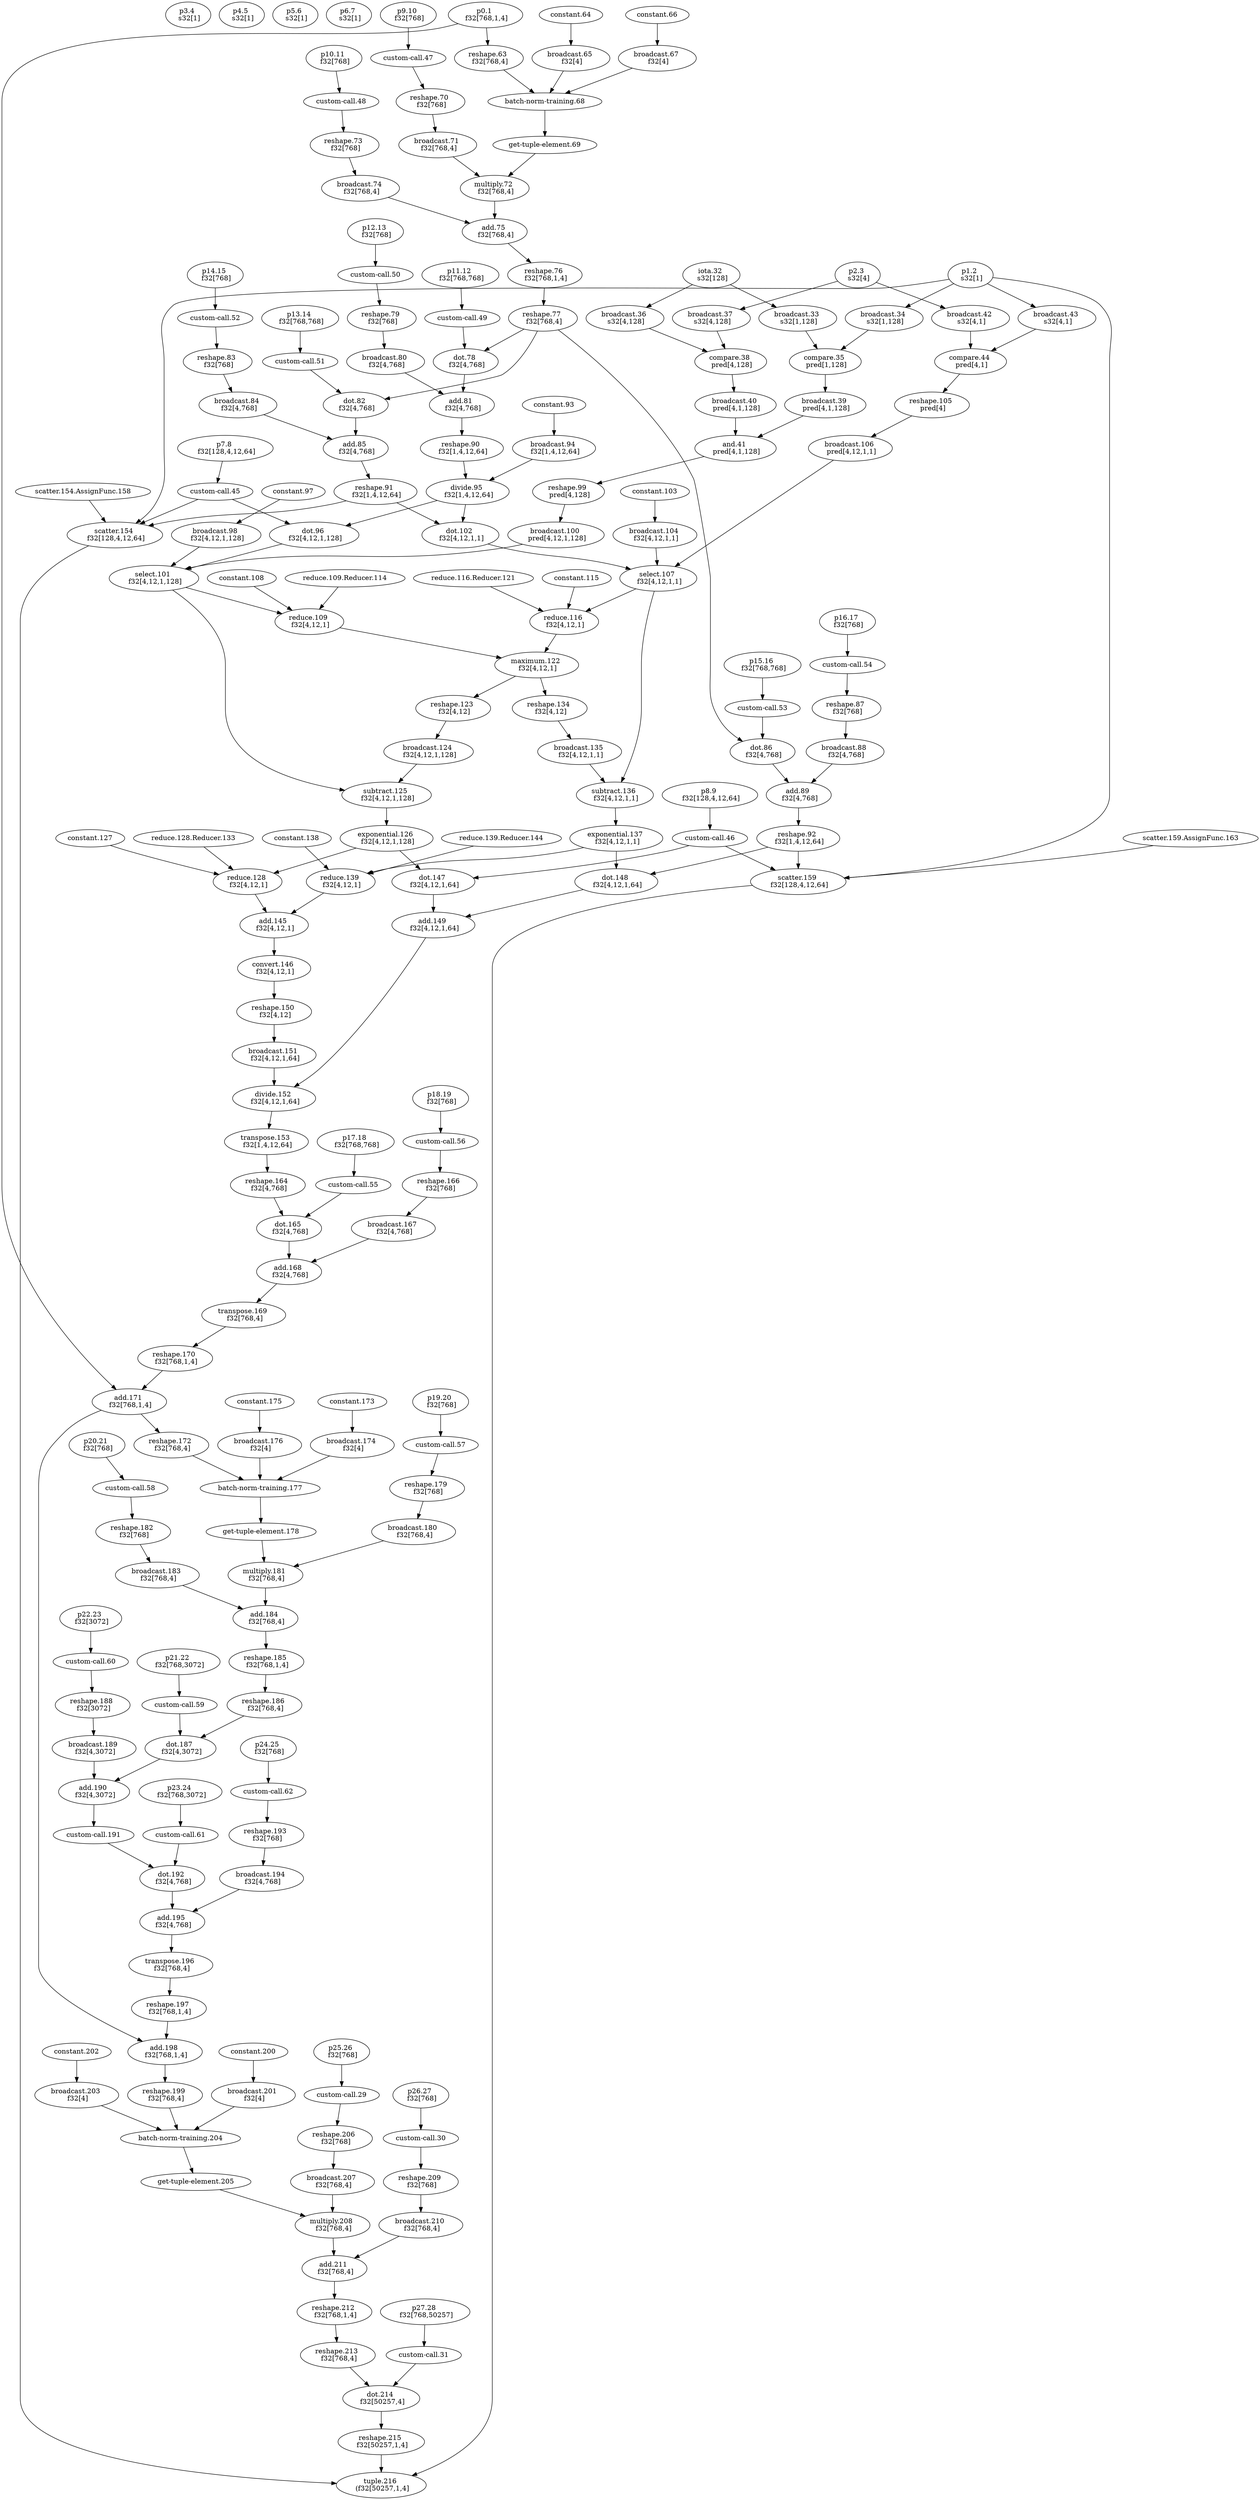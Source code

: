 digraph HloModule { 
	"p3.4" [label="p3.4 \n s32[1]"];
	"p4.5" [label="p4.5 \n s32[1]"];
	"p5.6" [label="p5.6 \n s32[1]"];
	"p6.7" [label="p6.7 \n s32[1]"];
	"p27.28" [label="p27.28 \n f32[768,50257]"];
	"iota.32" [label="iota.32 \n s32[128]"];
	"broadcast.33" [label="broadcast.33 \n s32[1,128]"];
	"p1.2" [label="p1.2 \n s32[1]"];
	"broadcast.34" [label="broadcast.34 \n s32[1,128]"];
	"compare.35" [label="compare.35 \n pred[1,128]"];
	"broadcast.39" [label="broadcast.39 \n pred[4,1,128]"];
	"broadcast.36" [label="broadcast.36 \n s32[4,128]"];
	"p2.3" [label="p2.3 \n s32[4]"];
	"broadcast.37" [label="broadcast.37 \n s32[4,128]"];
	"compare.38" [label="compare.38 \n pred[4,128]"];
	"broadcast.40" [label="broadcast.40 \n pred[4,1,128]"];
	"and.41" [label="and.41 \n pred[4,1,128]"];
	"reshape.99" [label="reshape.99 \n pred[4,128]"];
	"broadcast.100" [label="broadcast.100 \n pred[4,12,1,128]"];
	"p0.1" [label="p0.1 \n f32[768,1,4]"];
	"reshape.63" [label="reshape.63 \n f32[768,4]"];
	"broadcast.65" [label="broadcast.65 \n f32[4]"];
	"broadcast.67" [label="broadcast.67 \n f32[4]"];
	"p9.10" [label="p9.10 \n f32[768]"];
	"reshape.70" [label="reshape.70 \n f32[768]"];
	"broadcast.71" [label="broadcast.71 \n f32[768,4]"];
	"multiply.72" [label="multiply.72 \n f32[768,4]"];
	"p10.11" [label="p10.11 \n f32[768]"];
	"reshape.73" [label="reshape.73 \n f32[768]"];
	"broadcast.74" [label="broadcast.74 \n f32[768,4]"];
	"add.75" [label="add.75 \n f32[768,4]"];
	"reshape.76" [label="reshape.76 \n f32[768,1,4]"];
	"reshape.77" [label="reshape.77 \n f32[768,4]"];
	"p11.12" [label="p11.12 \n f32[768,768]"];
	"dot.78" [label="dot.78 \n f32[4,768]"];
	"p12.13" [label="p12.13 \n f32[768]"];
	"reshape.79" [label="reshape.79 \n f32[768]"];
	"broadcast.80" [label="broadcast.80 \n f32[4,768]"];
	"add.81" [label="add.81 \n f32[4,768]"];
	"reshape.90" [label="reshape.90 \n f32[1,4,12,64]"];
	"broadcast.94" [label="broadcast.94 \n f32[1,4,12,64]"];
	"divide.95" [label="divide.95 \n f32[1,4,12,64]"];
	"p7.8" [label="p7.8 \n f32[128,4,12,64]"];
	"dot.96" [label="dot.96 \n f32[4,12,1,128]"];
	"broadcast.98" [label="broadcast.98 \n f32[4,12,1,128]"];
	"select.101" [label="select.101 \n f32[4,12,1,128]"];
	"reduce.109" [label="reduce.109 \n f32[4,12,1]"];
	"broadcast.43" [label="broadcast.43 \n s32[4,1]"];
	"broadcast.42" [label="broadcast.42 \n s32[4,1]"];
	"compare.44" [label="compare.44 \n pred[4,1]"];
	"reshape.105" [label="reshape.105 \n pred[4]"];
	"broadcast.106" [label="broadcast.106 \n pred[4,12,1,1]"];
	"p13.14" [label="p13.14 \n f32[768,768]"];
	"dot.82" [label="dot.82 \n f32[4,768]"];
	"p14.15" [label="p14.15 \n f32[768]"];
	"reshape.83" [label="reshape.83 \n f32[768]"];
	"broadcast.84" [label="broadcast.84 \n f32[4,768]"];
	"add.85" [label="add.85 \n f32[4,768]"];
	"reshape.91" [label="reshape.91 \n f32[1,4,12,64]"];
	"dot.102" [label="dot.102 \n f32[4,12,1,1]"];
	"broadcast.104" [label="broadcast.104 \n f32[4,12,1,1]"];
	"select.107" [label="select.107 \n f32[4,12,1,1]"];
	"reduce.116" [label="reduce.116 \n f32[4,12,1]"];
	"maximum.122" [label="maximum.122 \n f32[4,12,1]"];
	"reshape.123" [label="reshape.123 \n f32[4,12]"];
	"broadcast.124" [label="broadcast.124 \n f32[4,12,1,128]"];
	"subtract.125" [label="subtract.125 \n f32[4,12,1,128]"];
	"exponential.126" [label="exponential.126 \n f32[4,12,1,128]"];
	"p8.9" [label="p8.9 \n f32[128,4,12,64]"];
	"dot.147" [label="dot.147 \n f32[4,12,1,64]"];
	"reshape.134" [label="reshape.134 \n f32[4,12]"];
	"broadcast.135" [label="broadcast.135 \n f32[4,12,1,1]"];
	"subtract.136" [label="subtract.136 \n f32[4,12,1,1]"];
	"exponential.137" [label="exponential.137 \n f32[4,12,1,1]"];
	"p15.16" [label="p15.16 \n f32[768,768]"];
	"dot.86" [label="dot.86 \n f32[4,768]"];
	"p16.17" [label="p16.17 \n f32[768]"];
	"reshape.87" [label="reshape.87 \n f32[768]"];
	"broadcast.88" [label="broadcast.88 \n f32[4,768]"];
	"add.89" [label="add.89 \n f32[4,768]"];
	"reshape.92" [label="reshape.92 \n f32[1,4,12,64]"];
	"dot.148" [label="dot.148 \n f32[4,12,1,64]"];
	"add.149" [label="add.149 \n f32[4,12,1,64]"];
	"reduce.128" [label="reduce.128 \n f32[4,12,1]"];
	"reduce.139" [label="reduce.139 \n f32[4,12,1]"];
	"add.145" [label="add.145 \n f32[4,12,1]"];
	"convert.146" [label="convert.146 \n f32[4,12,1]"];
	"reshape.150" [label="reshape.150 \n f32[4,12]"];
	"broadcast.151" [label="broadcast.151 \n f32[4,12,1,64]"];
	"divide.152" [label="divide.152 \n f32[4,12,1,64]"];
	"transpose.153" [label="transpose.153 \n f32[1,4,12,64]"];
	"reshape.164" [label="reshape.164 \n f32[4,768]"];
	"p17.18" [label="p17.18 \n f32[768,768]"];
	"dot.165" [label="dot.165 \n f32[4,768]"];
	"p18.19" [label="p18.19 \n f32[768]"];
	"reshape.166" [label="reshape.166 \n f32[768]"];
	"broadcast.167" [label="broadcast.167 \n f32[4,768]"];
	"add.168" [label="add.168 \n f32[4,768]"];
	"transpose.169" [label="transpose.169 \n f32[768,4]"];
	"reshape.170" [label="reshape.170 \n f32[768,1,4]"];
	"add.171" [label="add.171 \n f32[768,1,4]"];
	"reshape.172" [label="reshape.172 \n f32[768,4]"];
	"broadcast.174" [label="broadcast.174 \n f32[4]"];
	"broadcast.176" [label="broadcast.176 \n f32[4]"];
	"p19.20" [label="p19.20 \n f32[768]"];
	"reshape.179" [label="reshape.179 \n f32[768]"];
	"broadcast.180" [label="broadcast.180 \n f32[768,4]"];
	"multiply.181" [label="multiply.181 \n f32[768,4]"];
	"p20.21" [label="p20.21 \n f32[768]"];
	"reshape.182" [label="reshape.182 \n f32[768]"];
	"broadcast.183" [label="broadcast.183 \n f32[768,4]"];
	"add.184" [label="add.184 \n f32[768,4]"];
	"reshape.185" [label="reshape.185 \n f32[768,1,4]"];
	"reshape.186" [label="reshape.186 \n f32[768,4]"];
	"p21.22" [label="p21.22 \n f32[768,3072]"];
	"dot.187" [label="dot.187 \n f32[4,3072]"];
	"p22.23" [label="p22.23 \n f32[3072]"];
	"reshape.188" [label="reshape.188 \n f32[3072]"];
	"broadcast.189" [label="broadcast.189 \n f32[4,3072]"];
	"add.190" [label="add.190 \n f32[4,3072]"];
	"p23.24" [label="p23.24 \n f32[768,3072]"];
	"dot.192" [label="dot.192 \n f32[4,768]"];
	"p24.25" [label="p24.25 \n f32[768]"];
	"reshape.193" [label="reshape.193 \n f32[768]"];
	"broadcast.194" [label="broadcast.194 \n f32[4,768]"];
	"add.195" [label="add.195 \n f32[4,768]"];
	"transpose.196" [label="transpose.196 \n f32[768,4]"];
	"reshape.197" [label="reshape.197 \n f32[768,1,4]"];
	"add.198" [label="add.198 \n f32[768,1,4]"];
	"reshape.199" [label="reshape.199 \n f32[768,4]"];
	"broadcast.201" [label="broadcast.201 \n f32[4]"];
	"broadcast.203" [label="broadcast.203 \n f32[4]"];
	"p25.26" [label="p25.26 \n f32[768]"];
	"reshape.206" [label="reshape.206 \n f32[768]"];
	"broadcast.207" [label="broadcast.207 \n f32[768,4]"];
	"multiply.208" [label="multiply.208 \n f32[768,4]"];
	"p26.27" [label="p26.27 \n f32[768]"];
	"reshape.209" [label="reshape.209 \n f32[768]"];
	"broadcast.210" [label="broadcast.210 \n f32[768,4]"];
	"add.211" [label="add.211 \n f32[768,4]"];
	"reshape.212" [label="reshape.212 \n f32[768,1,4]"];
	"reshape.213" [label="reshape.213 \n f32[768,4]"];
	"dot.214" [label="dot.214 \n f32[50257,4]"];
	"reshape.215" [label="reshape.215 \n f32[50257,1,4]"];
	"scatter.154" [label="scatter.154 \n f32[128,4,12,64]"];
	"scatter.159" [label="scatter.159 \n f32[128,4,12,64]"];
	"tuple.216" [label="tuple.216 \n (f32[50257,1,4]"]; 
 	"p27.28" -> "custom-call.31";
	"iota.32" -> "broadcast.33";
	"p1.2" -> "broadcast.34";
	"broadcast.33" -> "compare.35";
	"broadcast.34" -> "compare.35";
	"compare.35" -> "broadcast.39";
	"iota.32" -> "broadcast.36";
	"p2.3" -> "broadcast.37";
	"broadcast.36" -> "compare.38";
	"broadcast.37" -> "compare.38";
	"compare.38" -> "broadcast.40";
	"broadcast.39" -> "and.41";
	"broadcast.40" -> "and.41";
	"and.41" -> "reshape.99";
	"reshape.99" -> "broadcast.100";
	"p0.1" -> "reshape.63";
	"constant.64" -> "broadcast.65";
	"constant.66" -> "broadcast.67";
	"reshape.63" -> "batch-norm-training.68";
	"broadcast.65" -> "batch-norm-training.68";
	"broadcast.67" -> "batch-norm-training.68";
	"batch-norm-training.68" -> "get-tuple-element.69";
	"p9.10" -> "custom-call.47";
	"custom-call.47" -> "reshape.70";
	"reshape.70" -> "broadcast.71";
	"get-tuple-element.69" -> "multiply.72";
	"broadcast.71" -> "multiply.72";
	"p10.11" -> "custom-call.48";
	"custom-call.48" -> "reshape.73";
	"reshape.73" -> "broadcast.74";
	"multiply.72" -> "add.75";
	"broadcast.74" -> "add.75";
	"add.75" -> "reshape.76";
	"reshape.76" -> "reshape.77";
	"p11.12" -> "custom-call.49";
	"reshape.77" -> "dot.78";
	"custom-call.49" -> "dot.78";
	"p12.13" -> "custom-call.50";
	"custom-call.50" -> "reshape.79";
	"reshape.79" -> "broadcast.80";
	"dot.78" -> "add.81";
	"broadcast.80" -> "add.81";
	"add.81" -> "reshape.90";
	"constant.93" -> "broadcast.94";
	"reshape.90" -> "divide.95";
	"broadcast.94" -> "divide.95";
	"p7.8" -> "custom-call.45";
	"divide.95" -> "dot.96";
	"custom-call.45" -> "dot.96";
	"constant.97" -> "broadcast.98";
	"broadcast.100" -> "select.101";
	"dot.96" -> "select.101";
	"broadcast.98" -> "select.101";
	"select.101" -> "reduce.109";
	"constant.108" -> "reduce.109";
	"reduce.109.Reducer.114" -> "reduce.109";
	"p1.2" -> "broadcast.43";
	"p2.3" -> "broadcast.42";
	"broadcast.43" -> "compare.44";
	"broadcast.42" -> "compare.44";
	"compare.44" -> "reshape.105";
	"reshape.105" -> "broadcast.106";
	"p13.14" -> "custom-call.51";
	"reshape.77" -> "dot.82";
	"custom-call.51" -> "dot.82";
	"p14.15" -> "custom-call.52";
	"custom-call.52" -> "reshape.83";
	"reshape.83" -> "broadcast.84";
	"dot.82" -> "add.85";
	"broadcast.84" -> "add.85";
	"add.85" -> "reshape.91";
	"divide.95" -> "dot.102";
	"reshape.91" -> "dot.102";
	"constant.103" -> "broadcast.104";
	"broadcast.106" -> "select.107";
	"dot.102" -> "select.107";
	"broadcast.104" -> "select.107";
	"select.107" -> "reduce.116";
	"constant.115" -> "reduce.116";
	"reduce.116.Reducer.121" -> "reduce.116";
	"reduce.109" -> "maximum.122";
	"reduce.116" -> "maximum.122";
	"maximum.122" -> "reshape.123";
	"reshape.123" -> "broadcast.124";
	"select.101" -> "subtract.125";
	"broadcast.124" -> "subtract.125";
	"subtract.125" -> "exponential.126";
	"p8.9" -> "custom-call.46";
	"exponential.126" -> "dot.147";
	"custom-call.46" -> "dot.147";
	"maximum.122" -> "reshape.134";
	"reshape.134" -> "broadcast.135";
	"select.107" -> "subtract.136";
	"broadcast.135" -> "subtract.136";
	"subtract.136" -> "exponential.137";
	"p15.16" -> "custom-call.53";
	"reshape.77" -> "dot.86";
	"custom-call.53" -> "dot.86";
	"p16.17" -> "custom-call.54";
	"custom-call.54" -> "reshape.87";
	"reshape.87" -> "broadcast.88";
	"dot.86" -> "add.89";
	"broadcast.88" -> "add.89";
	"add.89" -> "reshape.92";
	"exponential.137" -> "dot.148";
	"reshape.92" -> "dot.148";
	"dot.147" -> "add.149";
	"dot.148" -> "add.149";
	"exponential.126" -> "reduce.128";
	"constant.127" -> "reduce.128";
	"reduce.128.Reducer.133" -> "reduce.128";
	"exponential.137" -> "reduce.139";
	"constant.138" -> "reduce.139";
	"reduce.139.Reducer.144" -> "reduce.139";
	"reduce.128" -> "add.145";
	"reduce.139" -> "add.145";
	"add.145" -> "convert.146";
	"convert.146" -> "reshape.150";
	"reshape.150" -> "broadcast.151";
	"add.149" -> "divide.152";
	"broadcast.151" -> "divide.152";
	"divide.152" -> "transpose.153";
	"transpose.153" -> "reshape.164";
	"p17.18" -> "custom-call.55";
	"reshape.164" -> "dot.165";
	"custom-call.55" -> "dot.165";
	"p18.19" -> "custom-call.56";
	"custom-call.56" -> "reshape.166";
	"reshape.166" -> "broadcast.167";
	"dot.165" -> "add.168";
	"broadcast.167" -> "add.168";
	"add.168" -> "transpose.169";
	"transpose.169" -> "reshape.170";
	"reshape.170" -> "add.171";
	"p0.1" -> "add.171";
	"add.171" -> "reshape.172";
	"constant.173" -> "broadcast.174";
	"constant.175" -> "broadcast.176";
	"reshape.172" -> "batch-norm-training.177";
	"broadcast.174" -> "batch-norm-training.177";
	"broadcast.176" -> "batch-norm-training.177";
	"batch-norm-training.177" -> "get-tuple-element.178";
	"p19.20" -> "custom-call.57";
	"custom-call.57" -> "reshape.179";
	"reshape.179" -> "broadcast.180";
	"get-tuple-element.178" -> "multiply.181";
	"broadcast.180" -> "multiply.181";
	"p20.21" -> "custom-call.58";
	"custom-call.58" -> "reshape.182";
	"reshape.182" -> "broadcast.183";
	"multiply.181" -> "add.184";
	"broadcast.183" -> "add.184";
	"add.184" -> "reshape.185";
	"reshape.185" -> "reshape.186";
	"p21.22" -> "custom-call.59";
	"reshape.186" -> "dot.187";
	"custom-call.59" -> "dot.187";
	"p22.23" -> "custom-call.60";
	"custom-call.60" -> "reshape.188";
	"reshape.188" -> "broadcast.189";
	"dot.187" -> "add.190";
	"broadcast.189" -> "add.190";
	"add.190" -> "custom-call.191";
	"p23.24" -> "custom-call.61";
	"custom-call.191" -> "dot.192";
	"custom-call.61" -> "dot.192";
	"p24.25" -> "custom-call.62";
	"custom-call.62" -> "reshape.193";
	"reshape.193" -> "broadcast.194";
	"dot.192" -> "add.195";
	"broadcast.194" -> "add.195";
	"add.195" -> "transpose.196";
	"transpose.196" -> "reshape.197";
	"reshape.197" -> "add.198";
	"add.171" -> "add.198";
	"add.198" -> "reshape.199";
	"constant.200" -> "broadcast.201";
	"constant.202" -> "broadcast.203";
	"reshape.199" -> "batch-norm-training.204";
	"broadcast.201" -> "batch-norm-training.204";
	"broadcast.203" -> "batch-norm-training.204";
	"batch-norm-training.204" -> "get-tuple-element.205";
	"p25.26" -> "custom-call.29";
	"custom-call.29" -> "reshape.206";
	"reshape.206" -> "broadcast.207";
	"get-tuple-element.205" -> "multiply.208";
	"broadcast.207" -> "multiply.208";
	"p26.27" -> "custom-call.30";
	"custom-call.30" -> "reshape.209";
	"reshape.209" -> "broadcast.210";
	"multiply.208" -> "add.211";
	"broadcast.210" -> "add.211";
	"add.211" -> "reshape.212";
	"reshape.212" -> "reshape.213";
	"custom-call.31" -> "dot.214";
	"reshape.213" -> "dot.214";
	"dot.214" -> "reshape.215";
	"custom-call.45" -> "scatter.154";
	"p1.2" -> "scatter.154";
	"reshape.91" -> "scatter.154";
	"scatter.154.AssignFunc.158" -> "scatter.154";
	"custom-call.46" -> "scatter.159";
	"p1.2" -> "scatter.159";
	"reshape.92" -> "scatter.159";
	"scatter.159.AssignFunc.163" -> "scatter.159";
	"reshape.215" -> "tuple.216";
	"scatter.154" -> "tuple.216";
	"scatter.159" -> "tuple.216";
 }